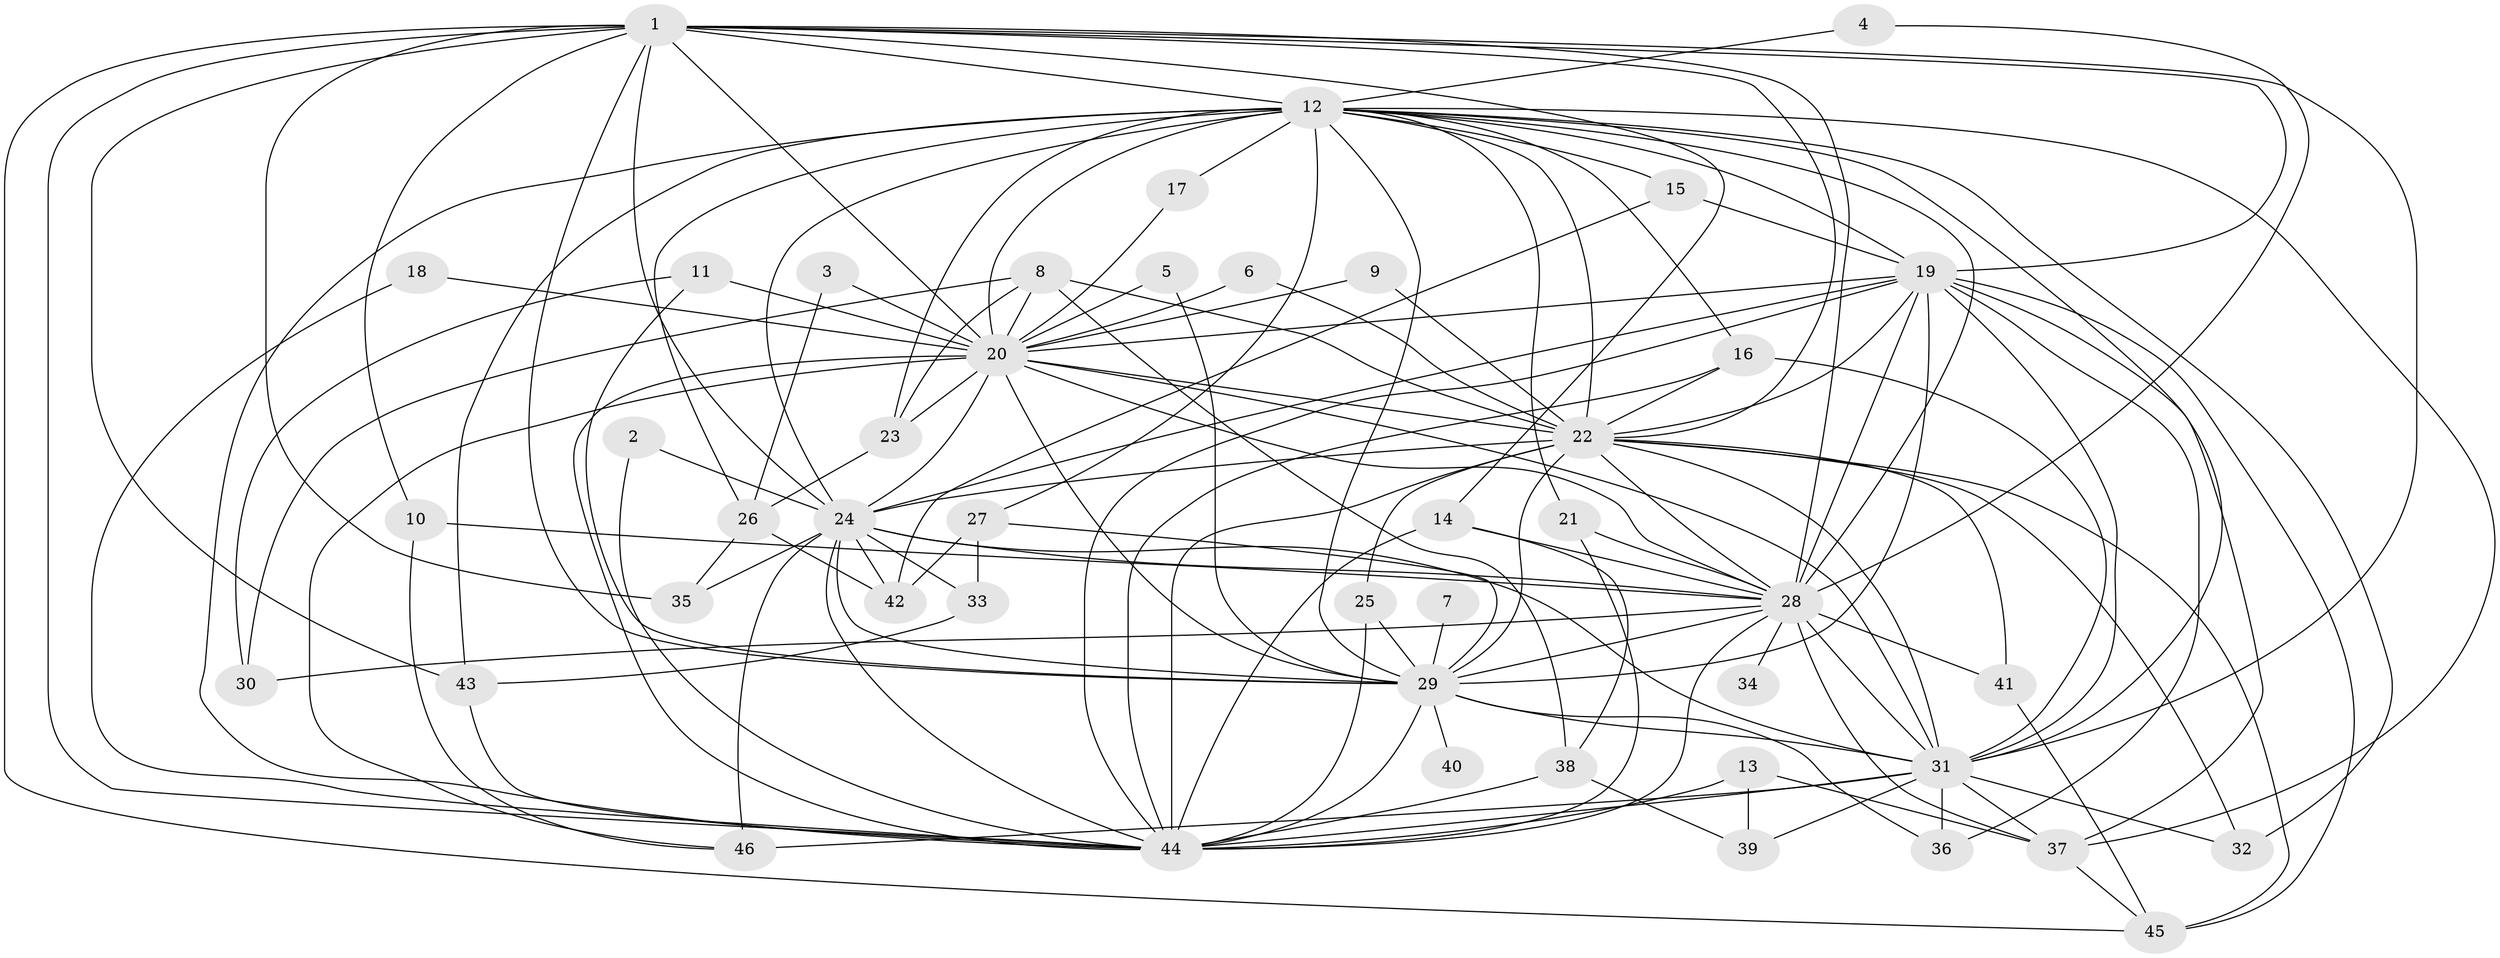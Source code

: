 // original degree distribution, {28: 0.01098901098901099, 20: 0.04395604395604396, 21: 0.02197802197802198, 23: 0.01098901098901099, 14: 0.01098901098901099, 17: 0.01098901098901099, 5: 0.04395604395604396, 4: 0.054945054945054944, 7: 0.01098901098901099, 3: 0.18681318681318682, 2: 0.5824175824175825, 6: 0.01098901098901099}
// Generated by graph-tools (version 1.1) at 2025/36/03/04/25 23:36:23]
// undirected, 46 vertices, 137 edges
graph export_dot {
  node [color=gray90,style=filled];
  1;
  2;
  3;
  4;
  5;
  6;
  7;
  8;
  9;
  10;
  11;
  12;
  13;
  14;
  15;
  16;
  17;
  18;
  19;
  20;
  21;
  22;
  23;
  24;
  25;
  26;
  27;
  28;
  29;
  30;
  31;
  32;
  33;
  34;
  35;
  36;
  37;
  38;
  39;
  40;
  41;
  42;
  43;
  44;
  45;
  46;
  1 -- 10 [weight=1.0];
  1 -- 12 [weight=2.0];
  1 -- 14 [weight=1.0];
  1 -- 19 [weight=1.0];
  1 -- 20 [weight=2.0];
  1 -- 22 [weight=1.0];
  1 -- 24 [weight=2.0];
  1 -- 28 [weight=1.0];
  1 -- 29 [weight=1.0];
  1 -- 31 [weight=1.0];
  1 -- 35 [weight=1.0];
  1 -- 43 [weight=1.0];
  1 -- 44 [weight=2.0];
  1 -- 45 [weight=1.0];
  2 -- 24 [weight=1.0];
  2 -- 44 [weight=1.0];
  3 -- 20 [weight=1.0];
  3 -- 26 [weight=1.0];
  4 -- 12 [weight=1.0];
  4 -- 28 [weight=1.0];
  5 -- 20 [weight=1.0];
  5 -- 29 [weight=1.0];
  6 -- 20 [weight=1.0];
  6 -- 22 [weight=1.0];
  7 -- 29 [weight=1.0];
  8 -- 20 [weight=1.0];
  8 -- 22 [weight=1.0];
  8 -- 23 [weight=1.0];
  8 -- 30 [weight=1.0];
  8 -- 38 [weight=1.0];
  9 -- 20 [weight=1.0];
  9 -- 22 [weight=1.0];
  10 -- 28 [weight=1.0];
  10 -- 46 [weight=1.0];
  11 -- 20 [weight=1.0];
  11 -- 29 [weight=1.0];
  11 -- 30 [weight=1.0];
  12 -- 15 [weight=1.0];
  12 -- 16 [weight=1.0];
  12 -- 17 [weight=1.0];
  12 -- 19 [weight=1.0];
  12 -- 20 [weight=2.0];
  12 -- 21 [weight=1.0];
  12 -- 22 [weight=1.0];
  12 -- 23 [weight=2.0];
  12 -- 24 [weight=2.0];
  12 -- 26 [weight=2.0];
  12 -- 27 [weight=1.0];
  12 -- 28 [weight=1.0];
  12 -- 29 [weight=1.0];
  12 -- 31 [weight=3.0];
  12 -- 32 [weight=1.0];
  12 -- 37 [weight=1.0];
  12 -- 43 [weight=1.0];
  12 -- 44 [weight=1.0];
  13 -- 37 [weight=1.0];
  13 -- 39 [weight=1.0];
  13 -- 44 [weight=1.0];
  14 -- 28 [weight=1.0];
  14 -- 38 [weight=1.0];
  14 -- 44 [weight=1.0];
  15 -- 19 [weight=1.0];
  15 -- 42 [weight=1.0];
  16 -- 22 [weight=1.0];
  16 -- 31 [weight=1.0];
  16 -- 44 [weight=1.0];
  17 -- 20 [weight=1.0];
  18 -- 20 [weight=1.0];
  18 -- 44 [weight=1.0];
  19 -- 20 [weight=1.0];
  19 -- 22 [weight=1.0];
  19 -- 24 [weight=2.0];
  19 -- 28 [weight=1.0];
  19 -- 29 [weight=1.0];
  19 -- 31 [weight=1.0];
  19 -- 36 [weight=1.0];
  19 -- 37 [weight=1.0];
  19 -- 44 [weight=1.0];
  19 -- 45 [weight=1.0];
  20 -- 22 [weight=1.0];
  20 -- 23 [weight=1.0];
  20 -- 24 [weight=2.0];
  20 -- 28 [weight=2.0];
  20 -- 29 [weight=1.0];
  20 -- 31 [weight=1.0];
  20 -- 44 [weight=1.0];
  20 -- 46 [weight=1.0];
  21 -- 28 [weight=1.0];
  21 -- 44 [weight=1.0];
  22 -- 24 [weight=2.0];
  22 -- 25 [weight=1.0];
  22 -- 28 [weight=1.0];
  22 -- 29 [weight=1.0];
  22 -- 31 [weight=2.0];
  22 -- 32 [weight=1.0];
  22 -- 41 [weight=1.0];
  22 -- 44 [weight=2.0];
  22 -- 45 [weight=1.0];
  23 -- 26 [weight=1.0];
  24 -- 28 [weight=1.0];
  24 -- 29 [weight=1.0];
  24 -- 31 [weight=1.0];
  24 -- 33 [weight=1.0];
  24 -- 35 [weight=1.0];
  24 -- 42 [weight=1.0];
  24 -- 44 [weight=1.0];
  24 -- 46 [weight=2.0];
  25 -- 29 [weight=1.0];
  25 -- 44 [weight=1.0];
  26 -- 35 [weight=1.0];
  26 -- 42 [weight=1.0];
  27 -- 29 [weight=1.0];
  27 -- 33 [weight=1.0];
  27 -- 42 [weight=1.0];
  28 -- 29 [weight=1.0];
  28 -- 30 [weight=1.0];
  28 -- 31 [weight=2.0];
  28 -- 34 [weight=1.0];
  28 -- 37 [weight=1.0];
  28 -- 41 [weight=1.0];
  28 -- 44 [weight=1.0];
  29 -- 31 [weight=2.0];
  29 -- 36 [weight=1.0];
  29 -- 40 [weight=1.0];
  29 -- 44 [weight=2.0];
  31 -- 32 [weight=1.0];
  31 -- 36 [weight=1.0];
  31 -- 37 [weight=1.0];
  31 -- 39 [weight=1.0];
  31 -- 44 [weight=1.0];
  31 -- 46 [weight=1.0];
  33 -- 43 [weight=1.0];
  37 -- 45 [weight=1.0];
  38 -- 39 [weight=1.0];
  38 -- 44 [weight=1.0];
  41 -- 45 [weight=1.0];
  43 -- 44 [weight=1.0];
}
